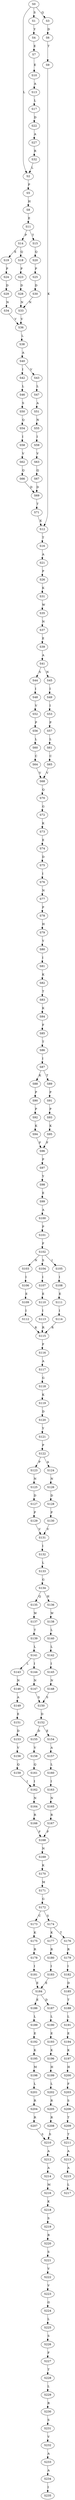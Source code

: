 strict digraph  {
	S0 -> S1 [ label = S ];
	S0 -> S2 [ label = L ];
	S0 -> S3 [ label = Q ];
	S1 -> S4 [ label = Y ];
	S2 -> S5 [ label = P ];
	S3 -> S6 [ label = D ];
	S4 -> S7 [ label = E ];
	S5 -> S8 [ label = H ];
	S6 -> S9 [ label = T ];
	S7 -> S10 [ label = E ];
	S8 -> S11 [ label = E ];
	S9 -> S12 [ label = K ];
	S10 -> S13 [ label = A ];
	S11 -> S14 [ label = P ];
	S11 -> S15 [ label = T ];
	S12 -> S16 [ label = T ];
	S13 -> S17 [ label = L ];
	S14 -> S18 [ label = Q ];
	S14 -> S19 [ label = E ];
	S15 -> S20 [ label = Q ];
	S16 -> S21 [ label = A ];
	S17 -> S22 [ label = D ];
	S18 -> S23 [ label = P ];
	S19 -> S24 [ label = P ];
	S20 -> S25 [ label = P ];
	S21 -> S26 [ label = P ];
	S22 -> S27 [ label = A ];
	S23 -> S28 [ label = D ];
	S24 -> S29 [ label = D ];
	S25 -> S30 [ label = D ];
	S26 -> S31 [ label = K ];
	S27 -> S32 [ label = R ];
	S28 -> S33 [ label = N ];
	S29 -> S34 [ label = N ];
	S30 -> S33 [ label = N ];
	S31 -> S35 [ label = W ];
	S32 -> S2 [ label = L ];
	S33 -> S36 [ label = V ];
	S34 -> S36 [ label = V ];
	S35 -> S37 [ label = N ];
	S36 -> S38 [ label = L ];
	S37 -> S39 [ label = E ];
	S38 -> S40 [ label = A ];
	S39 -> S41 [ label = A ];
	S40 -> S42 [ label = I ];
	S40 -> S43 [ label = V ];
	S41 -> S44 [ label = S ];
	S41 -> S45 [ label = N ];
	S42 -> S46 [ label = L ];
	S43 -> S47 [ label = L ];
	S44 -> S48 [ label = I ];
	S45 -> S49 [ label = I ];
	S46 -> S50 [ label = S ];
	S47 -> S51 [ label = A ];
	S48 -> S52 [ label = V ];
	S49 -> S53 [ label = I ];
	S50 -> S54 [ label = Q ];
	S51 -> S55 [ label = N ];
	S52 -> S56 [ label = P ];
	S53 -> S57 [ label = P ];
	S54 -> S58 [ label = I ];
	S55 -> S59 [ label = I ];
	S56 -> S60 [ label = L ];
	S57 -> S61 [ label = L ];
	S58 -> S62 [ label = V ];
	S59 -> S63 [ label = V ];
	S60 -> S64 [ label = C ];
	S61 -> S65 [ label = C ];
	S62 -> S66 [ label = Q ];
	S63 -> S67 [ label = Q ];
	S64 -> S68 [ label = V ];
	S65 -> S68 [ label = V ];
	S66 -> S69 [ label = D ];
	S67 -> S69 [ label = D ];
	S68 -> S70 [ label = Q ];
	S69 -> S71 [ label = T ];
	S70 -> S72 [ label = G ];
	S71 -> S12 [ label = K ];
	S72 -> S73 [ label = K ];
	S73 -> S74 [ label = E ];
	S74 -> S75 [ label = D ];
	S75 -> S76 [ label = I ];
	S76 -> S77 [ label = N ];
	S77 -> S78 [ label = P ];
	S78 -> S79 [ label = H ];
	S79 -> S80 [ label = Y ];
	S80 -> S81 [ label = I ];
	S81 -> S82 [ label = K ];
	S82 -> S83 [ label = T ];
	S83 -> S84 [ label = K ];
	S84 -> S85 [ label = F ];
	S85 -> S86 [ label = T ];
	S86 -> S87 [ label = I ];
	S87 -> S88 [ label = K ];
	S87 -> S89 [ label = T ];
	S88 -> S90 [ label = P ];
	S89 -> S91 [ label = P ];
	S90 -> S92 [ label = P ];
	S91 -> S93 [ label = P ];
	S92 -> S94 [ label = K ];
	S93 -> S95 [ label = K ];
	S94 -> S96 [ label = F ];
	S95 -> S96 [ label = F ];
	S96 -> S97 [ label = P ];
	S97 -> S98 [ label = Y ];
	S98 -> S99 [ label = E ];
	S99 -> S100 [ label = A ];
	S100 -> S101 [ label = P ];
	S101 -> S102 [ label = F ];
	S102 -> S103 [ label = N ];
	S102 -> S104 [ label = S ];
	S102 -> S105 [ label = I ];
	S103 -> S106 [ label = I ];
	S104 -> S107 [ label = I ];
	S105 -> S108 [ label = I ];
	S106 -> S109 [ label = E ];
	S107 -> S110 [ label = E ];
	S108 -> S111 [ label = E ];
	S109 -> S112 [ label = I ];
	S110 -> S113 [ label = I ];
	S111 -> S114 [ label = I ];
	S112 -> S115 [ label = R ];
	S113 -> S115 [ label = R ];
	S114 -> S115 [ label = R ];
	S115 -> S116 [ label = F ];
	S116 -> S117 [ label = A ];
	S117 -> S118 [ label = G ];
	S118 -> S119 [ label = K ];
	S119 -> S120 [ label = D ];
	S120 -> S121 [ label = Y ];
	S121 -> S122 [ label = P ];
	S122 -> S123 [ label = P ];
	S122 -> S124 [ label = A ];
	S123 -> S125 [ label = N ];
	S124 -> S126 [ label = N ];
	S125 -> S127 [ label = D ];
	S126 -> S128 [ label = D ];
	S127 -> S129 [ label = P ];
	S128 -> S130 [ label = P ];
	S129 -> S131 [ label = V ];
	S130 -> S131 [ label = V ];
	S131 -> S132 [ label = I ];
	S132 -> S133 [ label = L ];
	S133 -> S134 [ label = G ];
	S134 -> S135 [ label = Q ];
	S134 -> S136 [ label = H ];
	S135 -> S137 [ label = W ];
	S136 -> S138 [ label = W ];
	S137 -> S139 [ label = T ];
	S138 -> S140 [ label = L ];
	S139 -> S141 [ label = L ];
	S140 -> S142 [ label = L ];
	S141 -> S143 [ label = L ];
	S141 -> S144 [ label = I ];
	S142 -> S145 [ label = I ];
	S143 -> S146 [ label = N ];
	S144 -> S147 [ label = N ];
	S145 -> S148 [ label = N ];
	S146 -> S149 [ label = A ];
	S147 -> S150 [ label = S ];
	S148 -> S150 [ label = S ];
	S149 -> S151 [ label = E ];
	S150 -> S152 [ label = D ];
	S151 -> S153 [ label = D ];
	S152 -> S154 [ label = E ];
	S152 -> S155 [ label = D ];
	S153 -> S156 [ label = V ];
	S154 -> S157 [ label = A ];
	S155 -> S158 [ label = V ];
	S156 -> S159 [ label = Q ];
	S157 -> S160 [ label = L ];
	S158 -> S161 [ label = Q ];
	S159 -> S162 [ label = I ];
	S160 -> S163 [ label = I ];
	S161 -> S162 [ label = I ];
	S162 -> S164 [ label = N ];
	S163 -> S165 [ label = N ];
	S164 -> S166 [ label = R ];
	S165 -> S167 [ label = R ];
	S166 -> S168 [ label = F ];
	S167 -> S168 [ label = F ];
	S168 -> S169 [ label = N ];
	S169 -> S170 [ label = K ];
	S170 -> S171 [ label = M ];
	S171 -> S172 [ label = G ];
	S172 -> S173 [ label = C ];
	S172 -> S174 [ label = S ];
	S173 -> S175 [ label = K ];
	S174 -> S176 [ label = T ];
	S174 -> S177 [ label = K ];
	S175 -> S178 [ label = R ];
	S176 -> S179 [ label = R ];
	S177 -> S180 [ label = R ];
	S178 -> S181 [ label = I ];
	S179 -> S182 [ label = I ];
	S180 -> S183 [ label = I ];
	S181 -> S184 [ label = E ];
	S182 -> S185 [ label = D ];
	S183 -> S184 [ label = E ];
	S184 -> S186 [ label = E ];
	S184 -> S187 [ label = D ];
	S185 -> S188 [ label = T ];
	S186 -> S189 [ label = L ];
	S187 -> S190 [ label = L ];
	S188 -> S191 [ label = L ];
	S189 -> S192 [ label = E ];
	S190 -> S193 [ label = E ];
	S191 -> S194 [ label = E ];
	S192 -> S195 [ label = K ];
	S193 -> S196 [ label = K ];
	S194 -> S197 [ label = K ];
	S195 -> S198 [ label = M ];
	S196 -> S199 [ label = H ];
	S197 -> S200 [ label = H ];
	S198 -> S201 [ label = L ];
	S199 -> S202 [ label = L ];
	S200 -> S203 [ label = F ];
	S201 -> S204 [ label = R ];
	S202 -> S205 [ label = R ];
	S203 -> S206 [ label = S ];
	S204 -> S207 [ label = R ];
	S205 -> S208 [ label = R ];
	S206 -> S209 [ label = T ];
	S207 -> S210 [ label = S ];
	S208 -> S210 [ label = S ];
	S209 -> S211 [ label = T ];
	S210 -> S212 [ label = A ];
	S211 -> S213 [ label = A ];
	S212 -> S214 [ label = A ];
	S213 -> S215 [ label = A ];
	S214 -> S216 [ label = M ];
	S215 -> S217 [ label = L ];
	S216 -> S218 [ label = K ];
	S218 -> S219 [ label = S ];
	S219 -> S220 [ label = R ];
	S220 -> S221 [ label = S ];
	S221 -> S222 [ label = V ];
	S222 -> S223 [ label = V ];
	S223 -> S224 [ label = G ];
	S224 -> S225 [ label = L ];
	S225 -> S226 [ label = S ];
	S226 -> S227 [ label = F ];
	S227 -> S228 [ label = T ];
	S228 -> S229 [ label = L ];
	S229 -> S230 [ label = R ];
	S230 -> S231 [ label = S ];
	S231 -> S232 [ label = V ];
	S232 -> S233 [ label = A ];
	S233 -> S234 [ label = A ];
	S234 -> S235 [ label = I ];
}
